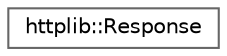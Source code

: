 digraph "Graphical Class Hierarchy"
{
 // LATEX_PDF_SIZE
  bgcolor="transparent";
  edge [fontname=Helvetica,fontsize=10,labelfontname=Helvetica,labelfontsize=10];
  node [fontname=Helvetica,fontsize=10,shape=box,height=0.2,width=0.4];
  rankdir="LR";
  Node0 [id="Node000000",label="httplib::Response",height=0.2,width=0.4,color="grey40", fillcolor="white", style="filled",URL="$structhttplib_1_1Response.html",tooltip=" "];
}
